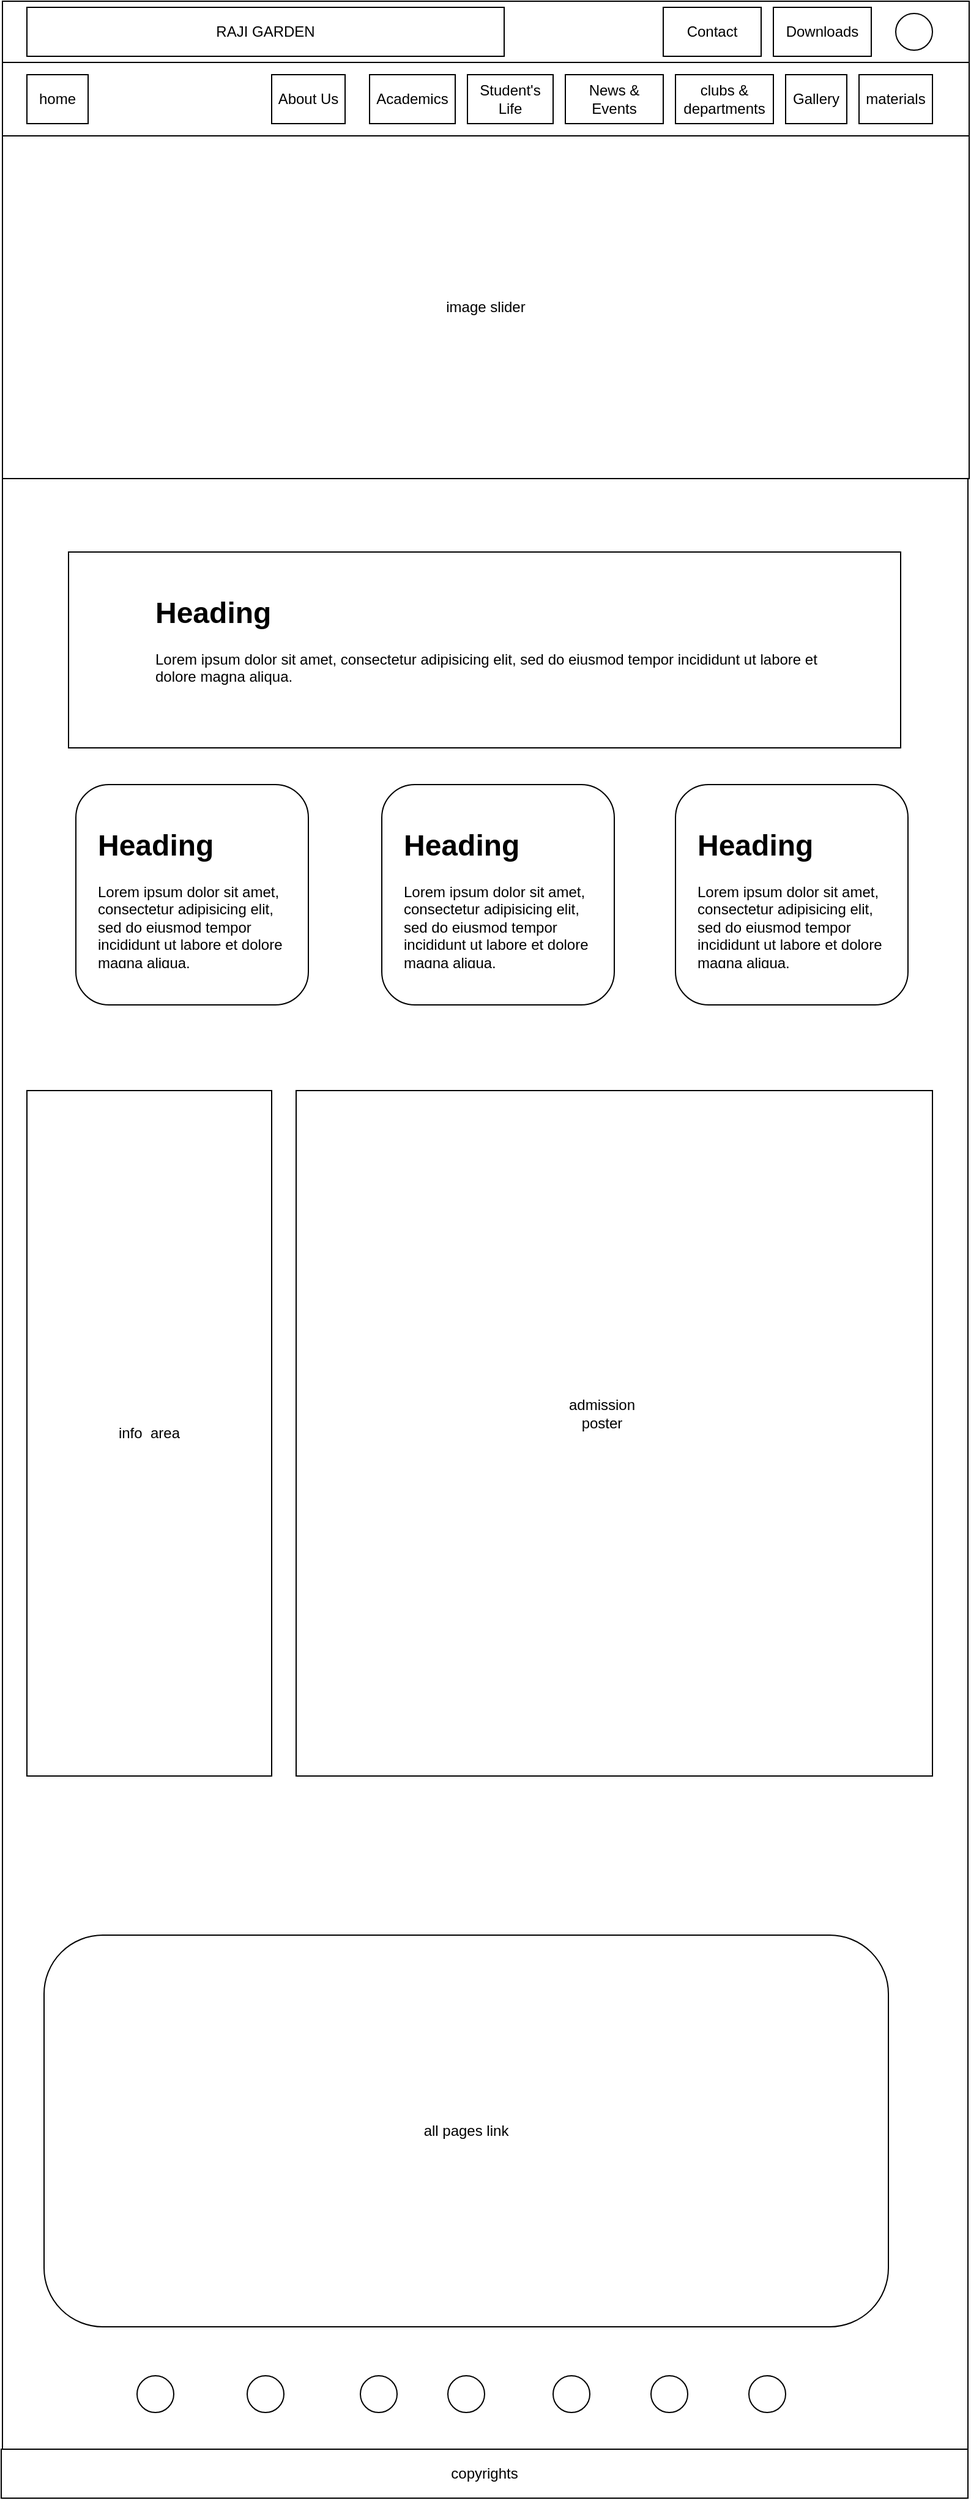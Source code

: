 <mxfile version="18.1.2" type="github">
  <diagram id="nFc0npHTAtao-3yocKrN" name="Page-1">
    <mxGraphModel dx="1427" dy="629" grid="1" gridSize="10" guides="1" tooltips="1" connect="1" arrows="1" fold="1" page="1" pageScale="1" pageWidth="827" pageHeight="1169" math="0" shadow="0">
      <root>
        <mxCell id="0" />
        <mxCell id="1" parent="0" />
        <mxCell id="k4tD3nb0E1NjtqeVVozX-3" value="" style="rounded=0;whiteSpace=wrap;html=1;" parent="1" vertex="1">
          <mxGeometry x="20" y="140" width="789" height="1930" as="geometry" />
        </mxCell>
        <mxCell id="jSddGvB9Upjfdm6qV6eb-1" value="" style="rounded=0;whiteSpace=wrap;html=1;" parent="1" vertex="1">
          <mxGeometry x="20" y="30" width="790" height="50" as="geometry" />
        </mxCell>
        <mxCell id="jSddGvB9Upjfdm6qV6eb-2" value="" style="rounded=0;whiteSpace=wrap;html=1;" parent="1" vertex="1">
          <mxGeometry x="20" y="80" width="790" height="60" as="geometry" />
        </mxCell>
        <mxCell id="jSddGvB9Upjfdm6qV6eb-3" value="Gallery" style="rounded=0;whiteSpace=wrap;html=1;" parent="1" vertex="1">
          <mxGeometry x="660" y="90" width="50" height="40" as="geometry" />
        </mxCell>
        <mxCell id="jSddGvB9Upjfdm6qV6eb-4" value="News &amp; Events" style="rounded=0;whiteSpace=wrap;html=1;" parent="1" vertex="1">
          <mxGeometry x="480" y="90" width="80" height="40" as="geometry" />
        </mxCell>
        <mxCell id="jSddGvB9Upjfdm6qV6eb-5" value="RAJI GARDEN" style="rounded=0;whiteSpace=wrap;html=1;" parent="1" vertex="1">
          <mxGeometry x="40" y="35" width="390" height="40" as="geometry" />
        </mxCell>
        <mxCell id="jSddGvB9Upjfdm6qV6eb-6" value="About Us" style="rounded=0;whiteSpace=wrap;html=1;" parent="1" vertex="1">
          <mxGeometry x="240" y="90" width="60" height="40" as="geometry" />
        </mxCell>
        <mxCell id="jSddGvB9Upjfdm6qV6eb-7" value="Academics" style="rounded=0;whiteSpace=wrap;html=1;" parent="1" vertex="1">
          <mxGeometry x="320" y="90" width="70" height="40" as="geometry" />
        </mxCell>
        <mxCell id="jSddGvB9Upjfdm6qV6eb-8" value="&lt;span style=&quot;&quot;&gt;Student&#39;s Life&lt;/span&gt;" style="rounded=0;whiteSpace=wrap;html=1;" parent="1" vertex="1">
          <mxGeometry x="400" y="90" width="70" height="40" as="geometry" />
        </mxCell>
        <mxCell id="jSddGvB9Upjfdm6qV6eb-10" value="Downloads" style="rounded=0;whiteSpace=wrap;html=1;" parent="1" vertex="1">
          <mxGeometry x="650" y="35" width="80" height="40" as="geometry" />
        </mxCell>
        <mxCell id="jSddGvB9Upjfdm6qV6eb-11" value="Contact" style="rounded=0;whiteSpace=wrap;html=1;" parent="1" vertex="1">
          <mxGeometry x="560" y="35" width="80" height="40" as="geometry" />
        </mxCell>
        <mxCell id="jSddGvB9Upjfdm6qV6eb-12" value="&lt;div&gt;clubs &amp;amp; departments&lt;/div&gt;" style="rounded=0;whiteSpace=wrap;html=1;" parent="1" vertex="1">
          <mxGeometry x="570" y="90" width="80" height="40" as="geometry" />
        </mxCell>
        <mxCell id="jSddGvB9Upjfdm6qV6eb-13" value="home" style="rounded=0;whiteSpace=wrap;html=1;" parent="1" vertex="1">
          <mxGeometry x="40" y="90" width="50" height="40" as="geometry" />
        </mxCell>
        <mxCell id="jSddGvB9Upjfdm6qV6eb-16" value="materials" style="rounded=0;whiteSpace=wrap;html=1;" parent="1" vertex="1">
          <mxGeometry x="720" y="90" width="60" height="40" as="geometry" />
        </mxCell>
        <mxCell id="5KwlApKkoeZXWSo-Qxgk-2" value="image slider" style="rounded=0;whiteSpace=wrap;html=1;" parent="1" vertex="1">
          <mxGeometry x="20" y="140" width="790" height="280" as="geometry" />
        </mxCell>
        <mxCell id="5KwlApKkoeZXWSo-Qxgk-8" value="" style="ellipse;whiteSpace=wrap;html=1;aspect=fixed;" parent="1" vertex="1">
          <mxGeometry x="750" y="40" width="30" height="30" as="geometry" />
        </mxCell>
        <mxCell id="5KwlApKkoeZXWSo-Qxgk-15" value="copyrights" style="rounded=0;whiteSpace=wrap;html=1;" parent="1" vertex="1">
          <mxGeometry x="19" y="2030" width="790" height="40" as="geometry" />
        </mxCell>
        <mxCell id="5KwlApKkoeZXWSo-Qxgk-23" value="" style="ellipse;whiteSpace=wrap;html=1;aspect=fixed;" parent="1" vertex="1">
          <mxGeometry x="130" y="1970" width="30" height="30" as="geometry" />
        </mxCell>
        <mxCell id="6J4RI8AgOYJiSDraln3s-2" value="all pages link" style="rounded=1;whiteSpace=wrap;html=1;" parent="1" vertex="1">
          <mxGeometry x="54" y="1610" width="690" height="320" as="geometry" />
        </mxCell>
        <mxCell id="6J4RI8AgOYJiSDraln3s-10" value="" style="rounded=1;whiteSpace=wrap;html=1;" parent="1" vertex="1">
          <mxGeometry x="570" y="670" width="190" height="180" as="geometry" />
        </mxCell>
        <mxCell id="6J4RI8AgOYJiSDraln3s-8" value="&lt;h1&gt;Heading&lt;/h1&gt;&lt;p&gt;Lorem ipsum dolor sit amet, consectetur adipisicing elit, sed do eiusmod tempor incididunt ut labore et dolore magna aliqua.&lt;/p&gt;" style="text;html=1;strokeColor=none;fillColor=none;spacing=5;spacingTop=-20;whiteSpace=wrap;overflow=hidden;rounded=0;" parent="1" vertex="1">
          <mxGeometry x="582.5" y="700" width="165" height="120" as="geometry" />
        </mxCell>
        <mxCell id="6J4RI8AgOYJiSDraln3s-21" value="" style="rounded=1;whiteSpace=wrap;html=1;" parent="1" vertex="1">
          <mxGeometry x="80" y="670" width="190" height="180" as="geometry" />
        </mxCell>
        <mxCell id="6J4RI8AgOYJiSDraln3s-22" value="&lt;h1&gt;Heading&lt;/h1&gt;&lt;p&gt;Lorem ipsum dolor sit amet, consectetur adipisicing elit, sed do eiusmod tempor incididunt ut labore et dolore magna aliqua.&lt;/p&gt;" style="text;html=1;strokeColor=none;fillColor=none;spacing=5;spacingTop=-20;whiteSpace=wrap;overflow=hidden;rounded=0;" parent="1" vertex="1">
          <mxGeometry x="92.5" y="700" width="165" height="120" as="geometry" />
        </mxCell>
        <mxCell id="6J4RI8AgOYJiSDraln3s-25" value="" style="rounded=1;whiteSpace=wrap;html=1;" parent="1" vertex="1">
          <mxGeometry x="330" y="670" width="190" height="180" as="geometry" />
        </mxCell>
        <mxCell id="6J4RI8AgOYJiSDraln3s-26" value="&lt;h1&gt;Heading&lt;/h1&gt;&lt;p&gt;Lorem ipsum dolor sit amet, consectetur adipisicing elit, sed do eiusmod tempor incididunt ut labore et dolore magna aliqua.&lt;/p&gt;" style="text;html=1;strokeColor=none;fillColor=none;spacing=5;spacingTop=-20;whiteSpace=wrap;overflow=hidden;rounded=0;" parent="1" vertex="1">
          <mxGeometry x="342.5" y="700" width="165" height="120" as="geometry" />
        </mxCell>
        <mxCell id="6J4RI8AgOYJiSDraln3s-30" value="" style="ellipse;whiteSpace=wrap;html=1;aspect=fixed;" parent="1" vertex="1">
          <mxGeometry x="220" y="1970" width="30" height="30" as="geometry" />
        </mxCell>
        <mxCell id="6J4RI8AgOYJiSDraln3s-31" value="" style="ellipse;whiteSpace=wrap;html=1;aspect=fixed;" parent="1" vertex="1">
          <mxGeometry x="630" y="1970" width="30" height="30" as="geometry" />
        </mxCell>
        <mxCell id="6J4RI8AgOYJiSDraln3s-32" value="" style="ellipse;whiteSpace=wrap;html=1;aspect=fixed;" parent="1" vertex="1">
          <mxGeometry x="550" y="1970" width="30" height="30" as="geometry" />
        </mxCell>
        <mxCell id="6J4RI8AgOYJiSDraln3s-33" value="" style="ellipse;whiteSpace=wrap;html=1;aspect=fixed;" parent="1" vertex="1">
          <mxGeometry x="470" y="1970" width="30" height="30" as="geometry" />
        </mxCell>
        <mxCell id="6J4RI8AgOYJiSDraln3s-34" value="" style="ellipse;whiteSpace=wrap;html=1;aspect=fixed;" parent="1" vertex="1">
          <mxGeometry x="384" y="1970" width="30" height="30" as="geometry" />
        </mxCell>
        <mxCell id="6J4RI8AgOYJiSDraln3s-35" value="" style="ellipse;whiteSpace=wrap;html=1;aspect=fixed;" parent="1" vertex="1">
          <mxGeometry x="312.5" y="1970" width="30" height="30" as="geometry" />
        </mxCell>
        <mxCell id="GwUPbeHpnl8-l-uCTYPR-7" value="info&amp;nbsp; area" style="rounded=0;whiteSpace=wrap;html=1;" parent="1" vertex="1">
          <mxGeometry x="40" y="920" width="200" height="560" as="geometry" />
        </mxCell>
        <mxCell id="_0ivKh7NQWCfHdYWTmic-1" value="" style="rounded=0;whiteSpace=wrap;html=1;" vertex="1" parent="1">
          <mxGeometry x="74" y="480" width="680" height="160" as="geometry" />
        </mxCell>
        <mxCell id="_0ivKh7NQWCfHdYWTmic-2" value="&lt;h1&gt;Heading&lt;/h1&gt;&lt;p&gt;Lorem ipsum dolor sit amet, consectetur adipisicing elit, sed do eiusmod tempor incididunt ut labore et dolore magna aliqua.&lt;/p&gt;" style="text;html=1;strokeColor=none;fillColor=none;spacing=5;spacingTop=-20;whiteSpace=wrap;overflow=hidden;rounded=0;" vertex="1" parent="1">
          <mxGeometry x="140" y="510" width="550" height="120" as="geometry" />
        </mxCell>
        <mxCell id="_0ivKh7NQWCfHdYWTmic-3" value="&lt;span style=&quot;color: rgba(0, 0, 0, 0); font-family: monospace; font-size: 0px; text-align: start;&quot;&gt;%3CmxGraphModel%3E%3Croot%3E%3CmxCell%20id%3D%220%22%2F%3E%3CmxCell%20id%3D%221%22%20parent%3D%220%22%2F%3E%3CmxCell%20id%3D%222%22%20value%3D%22admission%20poster%22%20style%3D%22text%3Bhtml%3D1%3BstrokeColor%3Dnone%3BfillColor%3Dnone%3Balign%3Dcenter%3BverticalAlign%3Dmiddle%3BwhiteSpace%3Dwrap%3Brounded%3D0%3B%22%20vertex%3D%221%22%20parent%3D%221%22%3E%3CmxGeometry%20x%3D%22480%22%20y%3D%221130%22%20width%3D%2260%22%20height%3D%2230%22%20as%3D%22geometry%22%2F%3E%3C%2FmxCell%3E%3C%2Froot%3E%3C%2FmxGraphModel%3E&lt;/span&gt;" style="rounded=0;whiteSpace=wrap;html=1;" vertex="1" parent="1">
          <mxGeometry x="260" y="920" width="520" height="560" as="geometry" />
        </mxCell>
        <mxCell id="_0ivKh7NQWCfHdYWTmic-4" value="admission poster" style="text;html=1;strokeColor=none;fillColor=none;align=center;verticalAlign=middle;whiteSpace=wrap;rounded=0;" vertex="1" parent="1">
          <mxGeometry x="480" y="1169" width="60" height="30" as="geometry" />
        </mxCell>
      </root>
    </mxGraphModel>
  </diagram>
</mxfile>
